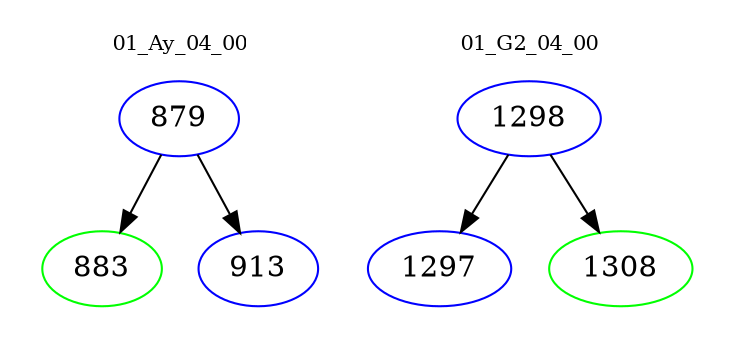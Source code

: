 digraph{
subgraph cluster_0 {
color = white
label = "01_Ay_04_00";
fontsize=10;
T0_879 [label="879", color="blue"]
T0_879 -> T0_883 [color="black"]
T0_883 [label="883", color="green"]
T0_879 -> T0_913 [color="black"]
T0_913 [label="913", color="blue"]
}
subgraph cluster_1 {
color = white
label = "01_G2_04_00";
fontsize=10;
T1_1298 [label="1298", color="blue"]
T1_1298 -> T1_1297 [color="black"]
T1_1297 [label="1297", color="blue"]
T1_1298 -> T1_1308 [color="black"]
T1_1308 [label="1308", color="green"]
}
}
